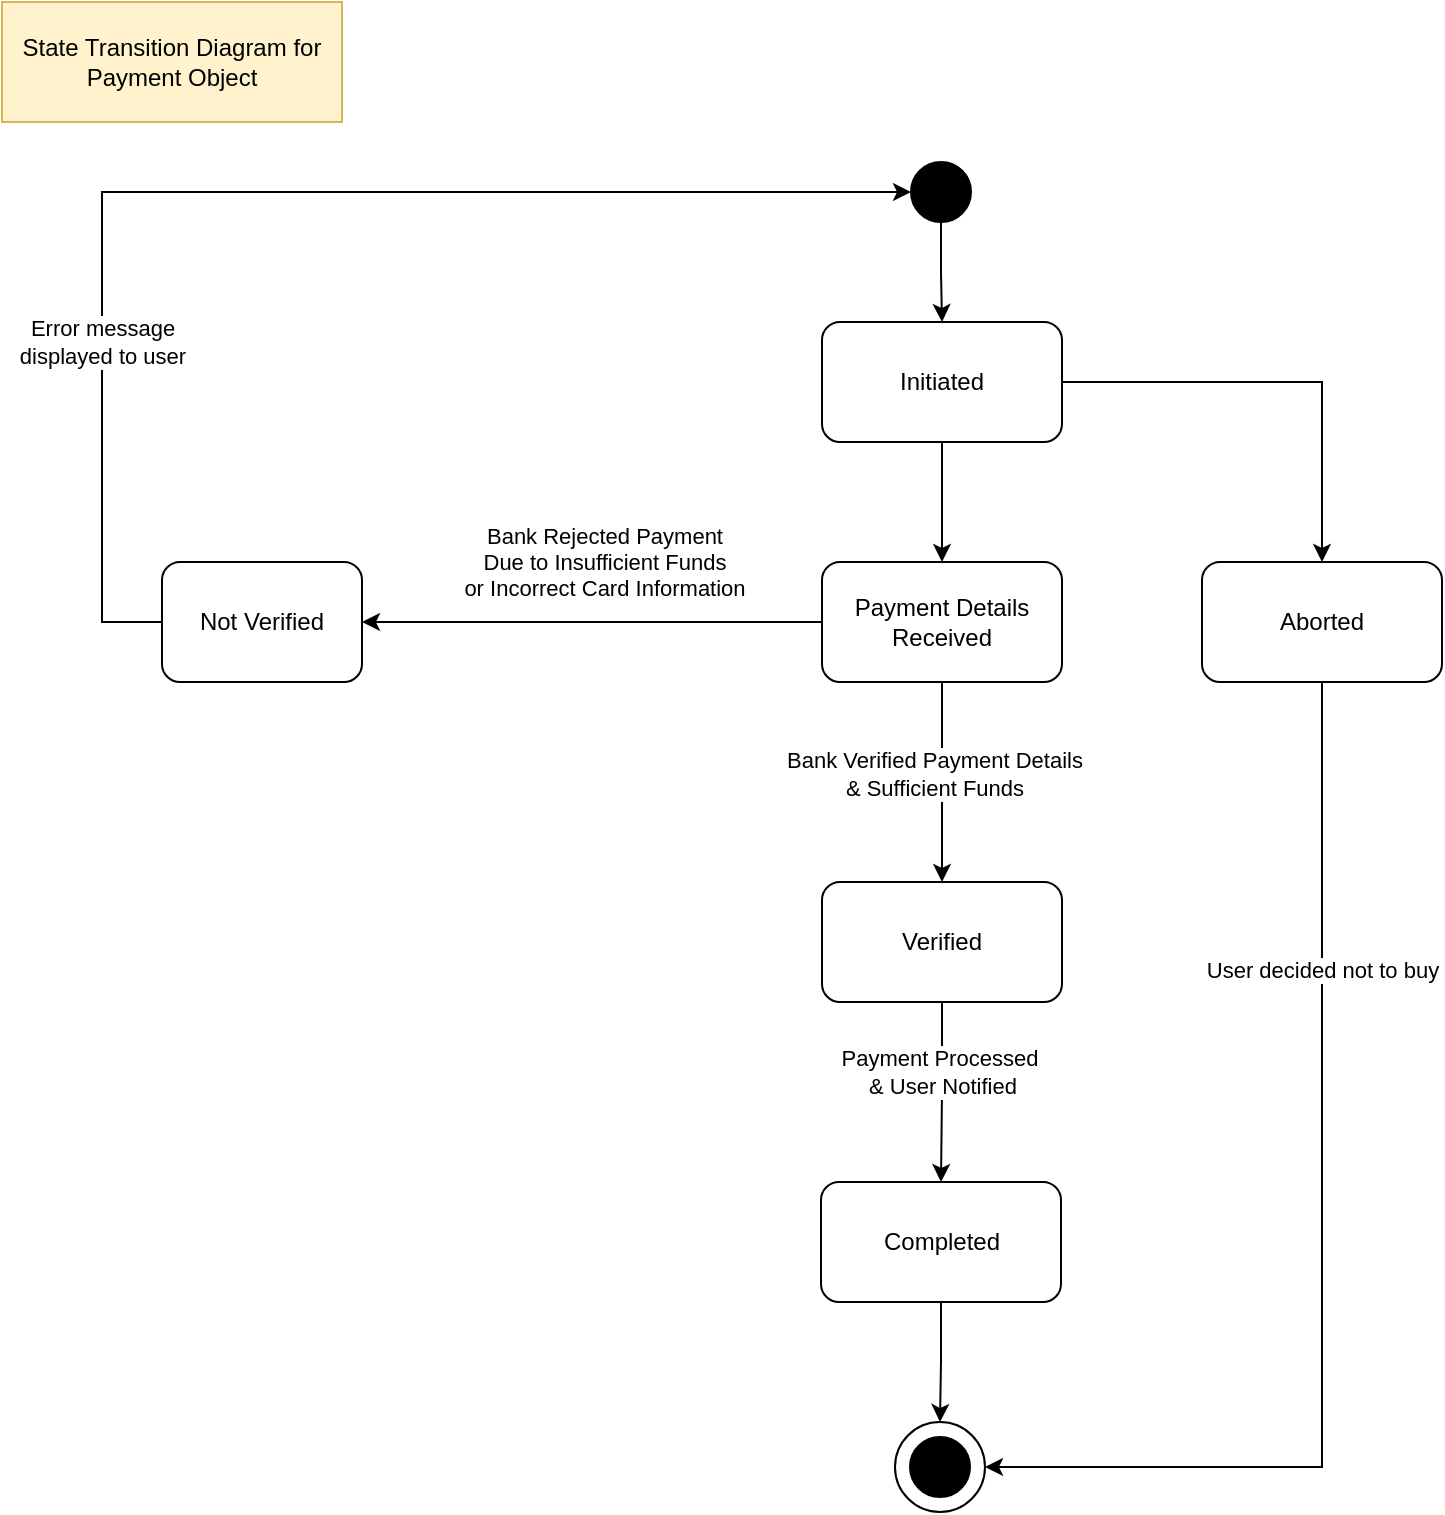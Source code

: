 <mxfile version="22.1.2" type="device">
  <diagram name="Page-1" id="ssLpnz4dRdgNs2Zpdkk9">
    <mxGraphModel dx="306" dy="80" grid="1" gridSize="10" guides="1" tooltips="1" connect="1" arrows="1" fold="1" page="1" pageScale="1" pageWidth="1100" pageHeight="850" math="0" shadow="0">
      <root>
        <mxCell id="0" />
        <mxCell id="1" parent="0" />
        <mxCell id="HPQqTix-k1KZv60HH8lt-1" value="" style="group" parent="1" vertex="1" connectable="0">
          <mxGeometry x="1686.5" y="1600" width="45" height="45" as="geometry" />
        </mxCell>
        <mxCell id="HPQqTix-k1KZv60HH8lt-2" value="" style="group" parent="HPQqTix-k1KZv60HH8lt-1" vertex="1" connectable="0">
          <mxGeometry width="45" height="45" as="geometry" />
        </mxCell>
        <mxCell id="OTiFGnAdWb65Y394f6C_-17" value="" style="group" vertex="1" connectable="0" parent="HPQqTix-k1KZv60HH8lt-2">
          <mxGeometry width="45" height="45" as="geometry" />
        </mxCell>
        <mxCell id="HPQqTix-k1KZv60HH8lt-3" value="" style="ellipse;whiteSpace=wrap;html=1;aspect=fixed;" parent="OTiFGnAdWb65Y394f6C_-17" vertex="1">
          <mxGeometry width="45" height="45" as="geometry" />
        </mxCell>
        <mxCell id="HPQqTix-k1KZv60HH8lt-4" value="" style="ellipse;whiteSpace=wrap;html=1;aspect=fixed;fillColor=#000000;" parent="OTiFGnAdWb65Y394f6C_-17" vertex="1">
          <mxGeometry x="7.5" y="7.5" width="30" height="30" as="geometry" />
        </mxCell>
        <mxCell id="OTiFGnAdWb65Y394f6C_-11" style="edgeStyle=orthogonalEdgeStyle;rounded=0;orthogonalLoop=1;jettySize=auto;html=1;exitX=0.5;exitY=1;exitDx=0;exitDy=0;entryX=0.5;entryY=0;entryDx=0;entryDy=0;" edge="1" parent="1" source="HPQqTix-k1KZv60HH8lt-8" target="OTiFGnAdWb65Y394f6C_-2">
          <mxGeometry relative="1" as="geometry" />
        </mxCell>
        <mxCell id="HPQqTix-k1KZv60HH8lt-8" value="" style="ellipse;whiteSpace=wrap;html=1;aspect=fixed;fillColor=#000000;" parent="1" vertex="1">
          <mxGeometry x="1694.5" y="970" width="30" height="30" as="geometry" />
        </mxCell>
        <mxCell id="OTiFGnAdWb65Y394f6C_-1" value="State Transition Diagram for Payment Object" style="text;html=1;strokeColor=#d6b656;fillColor=#fff2cc;align=center;verticalAlign=middle;whiteSpace=wrap;rounded=0;" vertex="1" parent="1">
          <mxGeometry x="1240" y="890" width="170" height="60" as="geometry" />
        </mxCell>
        <mxCell id="OTiFGnAdWb65Y394f6C_-12" style="edgeStyle=orthogonalEdgeStyle;rounded=0;orthogonalLoop=1;jettySize=auto;html=1;exitX=0.5;exitY=1;exitDx=0;exitDy=0;entryX=0.5;entryY=0;entryDx=0;entryDy=0;" edge="1" parent="1" source="OTiFGnAdWb65Y394f6C_-2" target="OTiFGnAdWb65Y394f6C_-3">
          <mxGeometry relative="1" as="geometry" />
        </mxCell>
        <mxCell id="OTiFGnAdWb65Y394f6C_-25" style="edgeStyle=orthogonalEdgeStyle;rounded=0;orthogonalLoop=1;jettySize=auto;html=1;exitX=1;exitY=0.5;exitDx=0;exitDy=0;entryX=0.5;entryY=0;entryDx=0;entryDy=0;" edge="1" parent="1" source="OTiFGnAdWb65Y394f6C_-2" target="OTiFGnAdWb65Y394f6C_-19">
          <mxGeometry relative="1" as="geometry" />
        </mxCell>
        <mxCell id="OTiFGnAdWb65Y394f6C_-2" value="Initiated" style="rounded=1;whiteSpace=wrap;html=1;" vertex="1" parent="1">
          <mxGeometry x="1650" y="1050" width="120" height="60" as="geometry" />
        </mxCell>
        <mxCell id="OTiFGnAdWb65Y394f6C_-10" style="edgeStyle=orthogonalEdgeStyle;rounded=0;orthogonalLoop=1;jettySize=auto;html=1;exitX=0;exitY=0.5;exitDx=0;exitDy=0;entryX=1;entryY=0.5;entryDx=0;entryDy=0;" edge="1" parent="1" source="OTiFGnAdWb65Y394f6C_-3" target="OTiFGnAdWb65Y394f6C_-6">
          <mxGeometry relative="1" as="geometry" />
        </mxCell>
        <mxCell id="OTiFGnAdWb65Y394f6C_-23" value="Bank Rejected Payment&lt;br&gt;Due to Insufficient Funds&lt;br&gt;or Incorrect Card Information" style="edgeLabel;html=1;align=center;verticalAlign=middle;resizable=0;points=[];" vertex="1" connectable="0" parent="OTiFGnAdWb65Y394f6C_-10">
          <mxGeometry x="-0.081" y="1" relative="1" as="geometry">
            <mxPoint x="-4" y="-31" as="offset" />
          </mxGeometry>
        </mxCell>
        <mxCell id="OTiFGnAdWb65Y394f6C_-13" style="edgeStyle=orthogonalEdgeStyle;rounded=0;orthogonalLoop=1;jettySize=auto;html=1;exitX=0.5;exitY=1;exitDx=0;exitDy=0;entryX=0.5;entryY=0;entryDx=0;entryDy=0;" edge="1" parent="1" source="OTiFGnAdWb65Y394f6C_-3" target="OTiFGnAdWb65Y394f6C_-4">
          <mxGeometry relative="1" as="geometry" />
        </mxCell>
        <mxCell id="OTiFGnAdWb65Y394f6C_-26" value="Bank Verified Payment Details&lt;br&gt;&amp;amp; Sufficient Funds" style="edgeLabel;html=1;align=center;verticalAlign=middle;resizable=0;points=[];" vertex="1" connectable="0" parent="OTiFGnAdWb65Y394f6C_-13">
          <mxGeometry x="-0.086" y="-4" relative="1" as="geometry">
            <mxPoint as="offset" />
          </mxGeometry>
        </mxCell>
        <mxCell id="OTiFGnAdWb65Y394f6C_-3" value="Payment Details Received" style="rounded=1;whiteSpace=wrap;html=1;" vertex="1" parent="1">
          <mxGeometry x="1650" y="1170" width="120" height="60" as="geometry" />
        </mxCell>
        <mxCell id="OTiFGnAdWb65Y394f6C_-14" style="edgeStyle=orthogonalEdgeStyle;rounded=0;orthogonalLoop=1;jettySize=auto;html=1;exitX=0.5;exitY=1;exitDx=0;exitDy=0;entryX=0.5;entryY=0;entryDx=0;entryDy=0;" edge="1" parent="1" source="OTiFGnAdWb65Y394f6C_-4" target="OTiFGnAdWb65Y394f6C_-5">
          <mxGeometry relative="1" as="geometry" />
        </mxCell>
        <mxCell id="OTiFGnAdWb65Y394f6C_-28" value="Payment Processed&amp;nbsp;&lt;br&gt;&amp;amp; User Notified" style="edgeLabel;html=1;align=center;verticalAlign=middle;resizable=0;points=[];" vertex="1" connectable="0" parent="OTiFGnAdWb65Y394f6C_-14">
          <mxGeometry x="-0.242" y="-7" relative="1" as="geometry">
            <mxPoint x="7" as="offset" />
          </mxGeometry>
        </mxCell>
        <mxCell id="OTiFGnAdWb65Y394f6C_-4" value="Verified" style="rounded=1;whiteSpace=wrap;html=1;" vertex="1" parent="1">
          <mxGeometry x="1650" y="1330" width="120" height="60" as="geometry" />
        </mxCell>
        <mxCell id="OTiFGnAdWb65Y394f6C_-18" style="edgeStyle=orthogonalEdgeStyle;rounded=0;orthogonalLoop=1;jettySize=auto;html=1;exitX=0.5;exitY=1;exitDx=0;exitDy=0;entryX=0.5;entryY=0;entryDx=0;entryDy=0;" edge="1" parent="1" source="OTiFGnAdWb65Y394f6C_-5" target="HPQqTix-k1KZv60HH8lt-3">
          <mxGeometry relative="1" as="geometry" />
        </mxCell>
        <mxCell id="OTiFGnAdWb65Y394f6C_-5" value="Completed" style="rounded=1;whiteSpace=wrap;html=1;" vertex="1" parent="1">
          <mxGeometry x="1649.5" y="1480" width="120" height="60" as="geometry" />
        </mxCell>
        <mxCell id="OTiFGnAdWb65Y394f6C_-7" style="edgeStyle=orthogonalEdgeStyle;rounded=0;orthogonalLoop=1;jettySize=auto;html=1;exitX=0;exitY=0.5;exitDx=0;exitDy=0;entryX=0;entryY=0.5;entryDx=0;entryDy=0;" edge="1" parent="1" source="OTiFGnAdWb65Y394f6C_-6" target="HPQqTix-k1KZv60HH8lt-8">
          <mxGeometry relative="1" as="geometry">
            <Array as="points">
              <mxPoint x="1290" y="1200" />
              <mxPoint x="1290" y="985" />
            </Array>
          </mxGeometry>
        </mxCell>
        <mxCell id="OTiFGnAdWb65Y394f6C_-29" value="Error message&lt;br&gt;displayed to user" style="edgeLabel;html=1;align=center;verticalAlign=middle;resizable=0;points=[];" vertex="1" connectable="0" parent="OTiFGnAdWb65Y394f6C_-7">
          <mxGeometry x="-0.424" y="4" relative="1" as="geometry">
            <mxPoint x="4" y="17" as="offset" />
          </mxGeometry>
        </mxCell>
        <mxCell id="OTiFGnAdWb65Y394f6C_-6" value="Not Verified" style="rounded=1;whiteSpace=wrap;html=1;" vertex="1" parent="1">
          <mxGeometry x="1320" y="1170" width="100" height="60" as="geometry" />
        </mxCell>
        <mxCell id="OTiFGnAdWb65Y394f6C_-24" style="edgeStyle=orthogonalEdgeStyle;rounded=0;orthogonalLoop=1;jettySize=auto;html=1;exitX=0.5;exitY=1;exitDx=0;exitDy=0;entryX=1;entryY=0.5;entryDx=0;entryDy=0;" edge="1" parent="1" source="OTiFGnAdWb65Y394f6C_-19" target="HPQqTix-k1KZv60HH8lt-3">
          <mxGeometry relative="1" as="geometry" />
        </mxCell>
        <mxCell id="OTiFGnAdWb65Y394f6C_-27" value="User decided not to buy" style="edgeLabel;html=1;align=center;verticalAlign=middle;resizable=0;points=[];" vertex="1" connectable="0" parent="OTiFGnAdWb65Y394f6C_-24">
          <mxGeometry x="-0.486" relative="1" as="geometry">
            <mxPoint as="offset" />
          </mxGeometry>
        </mxCell>
        <mxCell id="OTiFGnAdWb65Y394f6C_-19" value="Aborted" style="rounded=1;whiteSpace=wrap;html=1;" vertex="1" parent="1">
          <mxGeometry x="1840" y="1170" width="120" height="60" as="geometry" />
        </mxCell>
      </root>
    </mxGraphModel>
  </diagram>
</mxfile>
